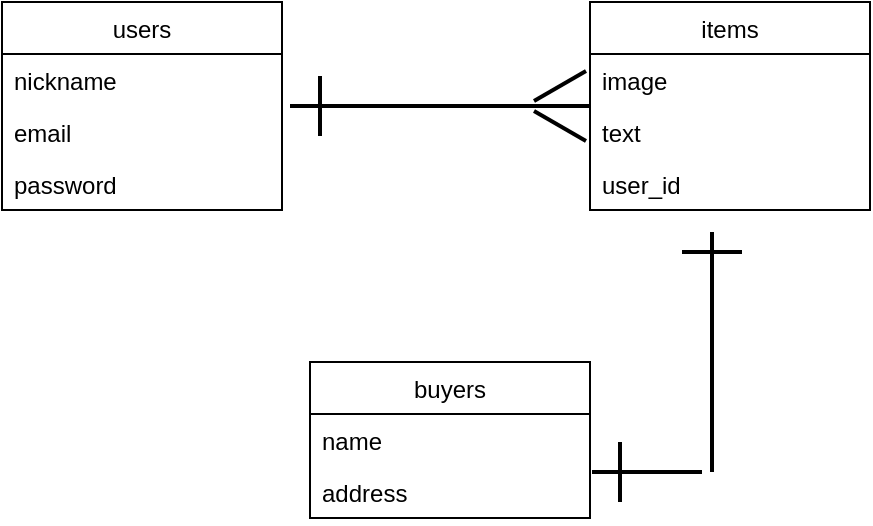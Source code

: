 <mxfile>
    <diagram id="E8Nrdgr1HeNuFFNiEMS2" name="ページ1">
        <mxGraphModel dx="555" dy="565" grid="1" gridSize="10" guides="1" tooltips="1" connect="1" arrows="1" fold="1" page="1" pageScale="1" pageWidth="827" pageHeight="1169" math="0" shadow="0">
            <root>
                <mxCell id="0"/>
                <mxCell id="1" parent="0"/>
                <mxCell id="2" value="users" style="swimlane;fontStyle=0;childLayout=stackLayout;horizontal=1;startSize=26;fillColor=none;horizontalStack=0;resizeParent=1;resizeParentMax=0;resizeLast=0;collapsible=1;marginBottom=0;" vertex="1" parent="1">
                    <mxGeometry x="50" y="170" width="140" height="104" as="geometry"/>
                </mxCell>
                <mxCell id="3" value="nickname&#10;" style="text;strokeColor=none;fillColor=none;align=left;verticalAlign=top;spacingLeft=4;spacingRight=4;overflow=hidden;rotatable=0;points=[[0,0.5],[1,0.5]];portConstraint=eastwest;" vertex="1" parent="2">
                    <mxGeometry y="26" width="140" height="26" as="geometry"/>
                </mxCell>
                <mxCell id="4" value="email" style="text;strokeColor=none;fillColor=none;align=left;verticalAlign=top;spacingLeft=4;spacingRight=4;overflow=hidden;rotatable=0;points=[[0,0.5],[1,0.5]];portConstraint=eastwest;" vertex="1" parent="2">
                    <mxGeometry y="52" width="140" height="26" as="geometry"/>
                </mxCell>
                <mxCell id="5" value="password" style="text;strokeColor=none;fillColor=none;align=left;verticalAlign=top;spacingLeft=4;spacingRight=4;overflow=hidden;rotatable=0;points=[[0,0.5],[1,0.5]];portConstraint=eastwest;" vertex="1" parent="2">
                    <mxGeometry y="78" width="140" height="26" as="geometry"/>
                </mxCell>
                <mxCell id="6" value="items" style="swimlane;fontStyle=0;childLayout=stackLayout;horizontal=1;startSize=26;fillColor=none;horizontalStack=0;resizeParent=1;resizeParentMax=0;resizeLast=0;collapsible=1;marginBottom=0;" vertex="1" parent="1">
                    <mxGeometry x="344" y="170" width="140" height="104" as="geometry"/>
                </mxCell>
                <mxCell id="7" value="image" style="text;strokeColor=none;fillColor=none;align=left;verticalAlign=top;spacingLeft=4;spacingRight=4;overflow=hidden;rotatable=0;points=[[0,0.5],[1,0.5]];portConstraint=eastwest;" vertex="1" parent="6">
                    <mxGeometry y="26" width="140" height="26" as="geometry"/>
                </mxCell>
                <mxCell id="8" value="text" style="text;strokeColor=none;fillColor=none;align=left;verticalAlign=top;spacingLeft=4;spacingRight=4;overflow=hidden;rotatable=0;points=[[0,0.5],[1,0.5]];portConstraint=eastwest;" vertex="1" parent="6">
                    <mxGeometry y="52" width="140" height="26" as="geometry"/>
                </mxCell>
                <mxCell id="9" value="user_id" style="text;strokeColor=none;fillColor=none;align=left;verticalAlign=top;spacingLeft=4;spacingRight=4;overflow=hidden;rotatable=0;points=[[0,0.5],[1,0.5]];portConstraint=eastwest;" vertex="1" parent="6">
                    <mxGeometry y="78" width="140" height="26" as="geometry"/>
                </mxCell>
                <mxCell id="10" value="buyers" style="swimlane;fontStyle=0;childLayout=stackLayout;horizontal=1;startSize=26;fillColor=none;horizontalStack=0;resizeParent=1;resizeParentMax=0;resizeLast=0;collapsible=1;marginBottom=0;" vertex="1" parent="1">
                    <mxGeometry x="204" y="350" width="140" height="78" as="geometry"/>
                </mxCell>
                <mxCell id="11" value="name" style="text;strokeColor=none;fillColor=none;align=left;verticalAlign=top;spacingLeft=4;spacingRight=4;overflow=hidden;rotatable=0;points=[[0,0.5],[1,0.5]];portConstraint=eastwest;" vertex="1" parent="10">
                    <mxGeometry y="26" width="140" height="26" as="geometry"/>
                </mxCell>
                <mxCell id="12" value="address" style="text;strokeColor=none;fillColor=none;align=left;verticalAlign=top;spacingLeft=4;spacingRight=4;overflow=hidden;rotatable=0;points=[[0,0.5],[1,0.5]];portConstraint=eastwest;" vertex="1" parent="10">
                    <mxGeometry y="52" width="140" height="26" as="geometry"/>
                </mxCell>
                <mxCell id="14" value="" style="line;strokeWidth=2;html=1;" vertex="1" parent="1">
                    <mxGeometry x="194" y="217" width="150" height="10" as="geometry"/>
                </mxCell>
                <mxCell id="15" value="" style="line;strokeWidth=2;html=1;rotation=90;" vertex="1" parent="1">
                    <mxGeometry x="194" y="217" width="30" height="10" as="geometry"/>
                </mxCell>
                <mxCell id="17" value="" style="line;strokeWidth=2;html=1;rotation=-210;" vertex="1" parent="1">
                    <mxGeometry x="314" y="207" width="30" height="10" as="geometry"/>
                </mxCell>
                <mxCell id="18" value="" style="line;strokeWidth=2;html=1;rotation=-150;" vertex="1" parent="1">
                    <mxGeometry x="314" y="227" width="30" height="10" as="geometry"/>
                </mxCell>
                <mxCell id="19" value="" style="line;strokeWidth=2;html=1;rotation=90;" vertex="1" parent="1">
                    <mxGeometry x="345" y="340" width="120" height="10" as="geometry"/>
                </mxCell>
                <mxCell id="20" value="" style="line;strokeWidth=2;html=1;rotation=-180;" vertex="1" parent="1">
                    <mxGeometry x="390" y="290" width="30" height="10" as="geometry"/>
                </mxCell>
                <mxCell id="21" value="" style="line;strokeWidth=2;html=1;" vertex="1" parent="1">
                    <mxGeometry x="345" y="400" width="55" height="10" as="geometry"/>
                </mxCell>
                <mxCell id="24" value="" style="line;strokeWidth=2;html=1;rotation=90;" vertex="1" parent="1">
                    <mxGeometry x="344" y="400" width="30" height="10" as="geometry"/>
                </mxCell>
            </root>
        </mxGraphModel>
    </diagram>
</mxfile>